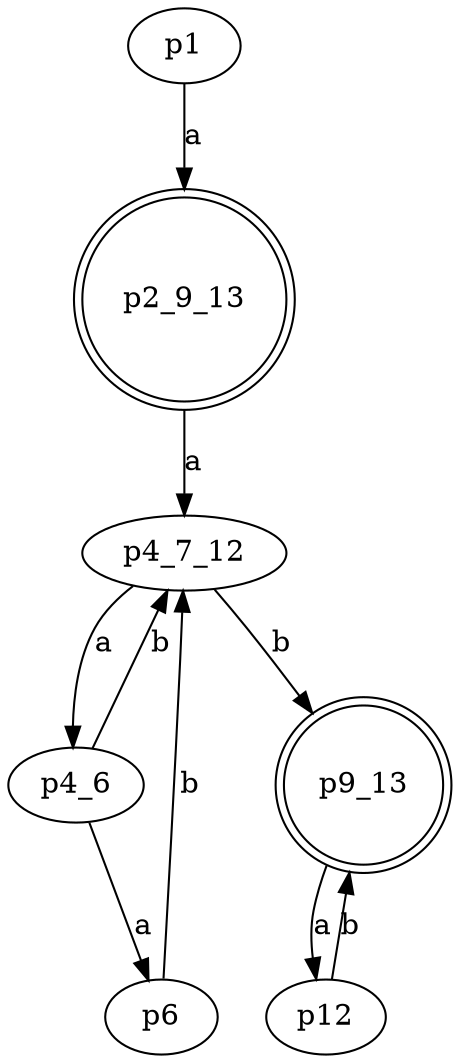 digraph G 
{
    n1 [label = p1]
    n2_9_13 [label = p2_9_13, shape = doublecircle]
    n4_7_12 [label = p4_7_12]
    n4_6 [label = p4_6]
    n9_13 [label = p9_13, shape = doublecircle]
    n6 [label = p6]
    n12 [label = p12]

    n1 -> n2_9_13 [label = "a"]
    
    n2_9_13 -> n4_7_12 [label = "a"]
    
    n4_7_12 -> n4_6 [label = "a"]
    n4_7_12 -> n9_13 [label = "b"]
    
    n4_6 -> n6 [label = "a"]
    n4_6 -> n4_7_12 [label = "b"]
    
    n9_13 -> n12 [label = "a"]
    
    n6 -> n4_7_12 [label = "b"]
    
    n12 -> n9_13 [label = "b"]
}
